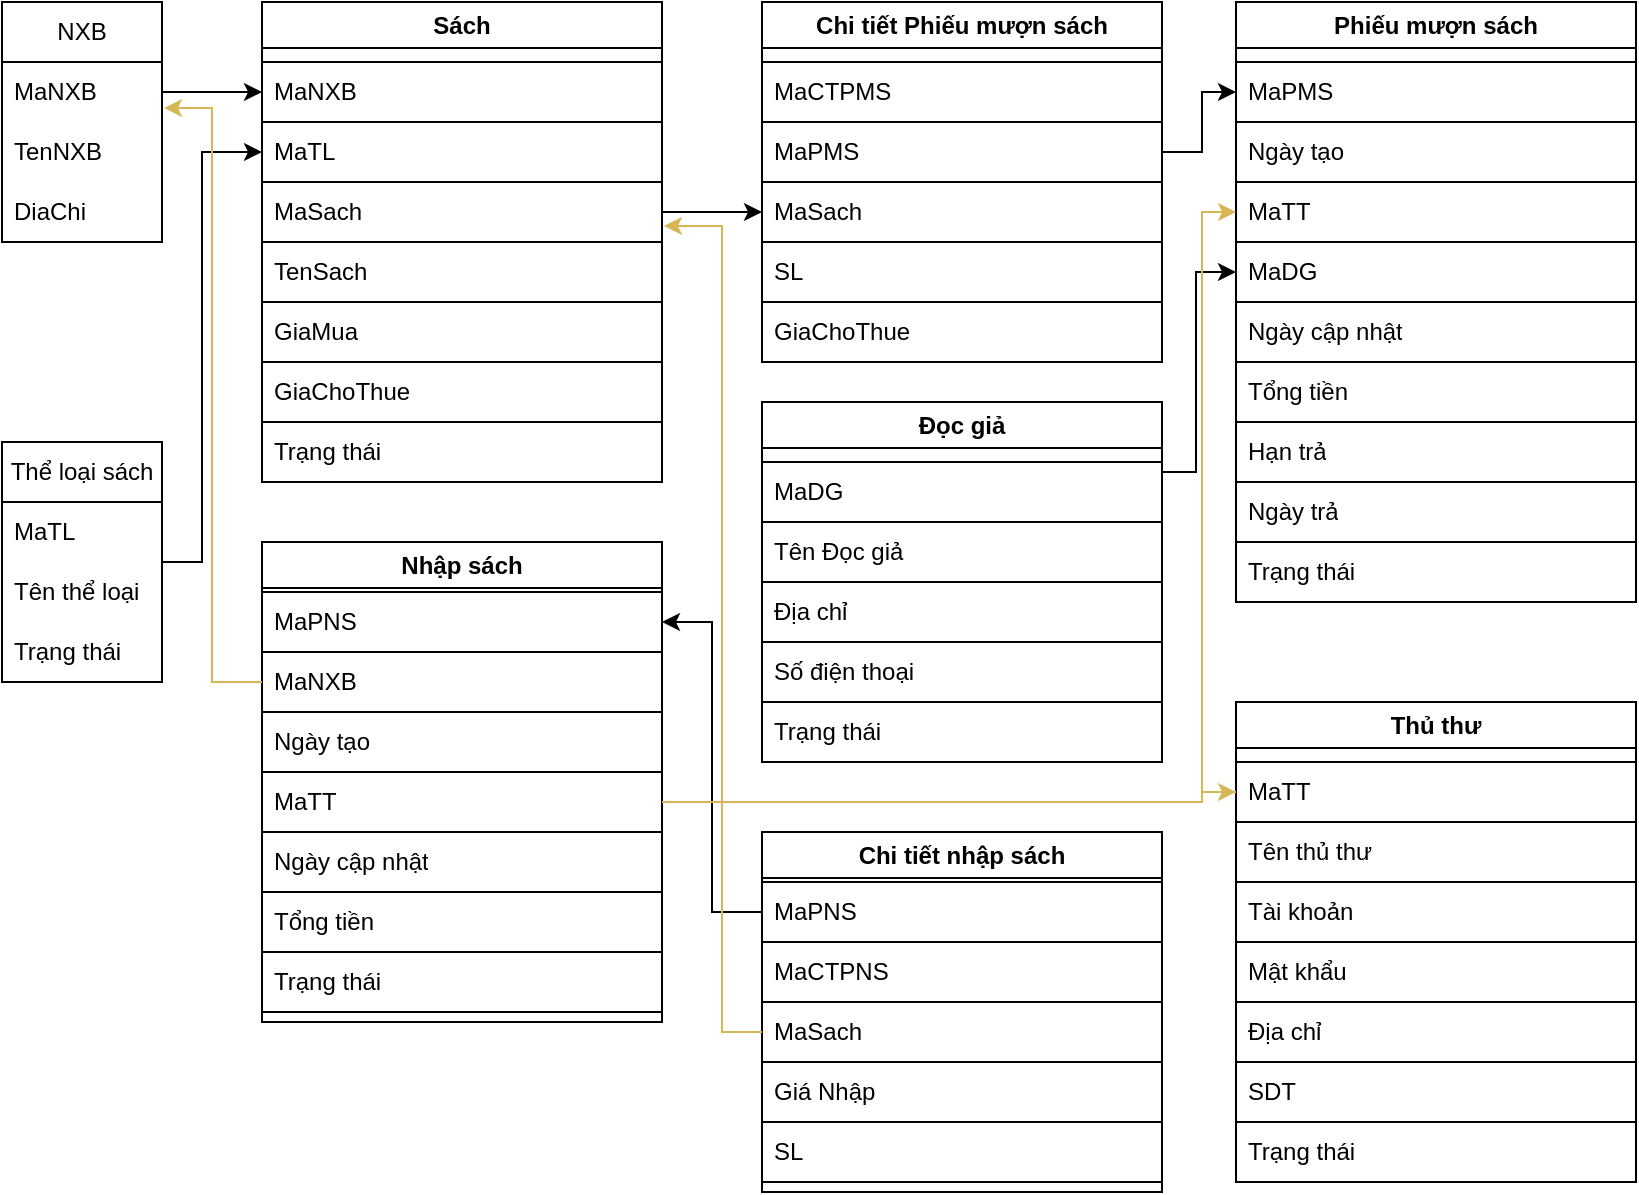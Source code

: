 <mxfile version="21.7.4" type="device" pages="6">
  <diagram id="zXfyiaIa_unexGA8gIDo" name="ERD">
    <mxGraphModel dx="880" dy="456" grid="1" gridSize="10" guides="1" tooltips="1" connect="1" arrows="1" fold="1" page="1" pageScale="1" pageWidth="827" pageHeight="1169" math="0" shadow="0">
      <root>
        <mxCell id="0" />
        <mxCell id="1" parent="0" />
        <object label="NXB" SDT="" id="exwCTO93ZC1uszNlDB_4-1">
          <mxCell style="swimlane;fontStyle=0;childLayout=stackLayout;horizontal=1;startSize=30;horizontalStack=0;resizeParent=1;resizeParentMax=0;resizeLast=0;collapsible=1;marginBottom=0;whiteSpace=wrap;html=1;movable=1;resizable=1;rotatable=1;deletable=1;editable=1;locked=0;connectable=1;points=[[0,0,0,0,0],[0,0.25,0,0,0],[0,0.5,0,0,0],[0,0.75,0,0,0],[0,1,0,0,0],[0.25,0,0,0,0],[0.25,1,0,0,0],[0.5,0,0,0,0],[0.5,1,0,0,0],[0.75,0,0,0,0],[0.75,1,0,0,0],[1,0,0,0,0],[1,0.25,0,0,0],[1,0.5,0,0,0],[1,0.75,0,0,0],[1,1,0,0,0]];" vertex="1" parent="1">
            <mxGeometry x="10" y="80" width="80" height="120" as="geometry">
              <mxRectangle x="70" y="10" width="70" height="30" as="alternateBounds" />
            </mxGeometry>
          </mxCell>
        </object>
        <mxCell id="exwCTO93ZC1uszNlDB_4-2" value="MaNXB" style="text;strokeColor=none;fillColor=none;align=left;verticalAlign=middle;spacingLeft=4;spacingRight=4;overflow=hidden;points=[[0,0.5],[1,0.5]];portConstraint=eastwest;rotatable=0;whiteSpace=wrap;html=1;" vertex="1" parent="exwCTO93ZC1uszNlDB_4-1">
          <mxGeometry y="30" width="80" height="30" as="geometry" />
        </mxCell>
        <mxCell id="exwCTO93ZC1uszNlDB_4-3" value="TenNXB" style="text;strokeColor=none;fillColor=none;align=left;verticalAlign=middle;spacingLeft=4;spacingRight=4;overflow=hidden;points=[[0,0.5],[1,0.5]];portConstraint=eastwest;rotatable=0;whiteSpace=wrap;html=1;" vertex="1" parent="exwCTO93ZC1uszNlDB_4-1">
          <mxGeometry y="60" width="80" height="30" as="geometry" />
        </mxCell>
        <mxCell id="exwCTO93ZC1uszNlDB_4-4" value="DiaChi" style="text;strokeColor=none;fillColor=none;align=left;verticalAlign=middle;spacingLeft=4;spacingRight=4;overflow=hidden;points=[[0,0.5],[1,0.5]];portConstraint=eastwest;rotatable=0;whiteSpace=wrap;html=1;" vertex="1" parent="exwCTO93ZC1uszNlDB_4-1">
          <mxGeometry y="90" width="80" height="30" as="geometry" />
        </mxCell>
        <mxCell id="exwCTO93ZC1uszNlDB_4-14" value="Sách" style="swimlane;whiteSpace=wrap;html=1;" vertex="1" parent="1">
          <mxGeometry x="140" y="80" width="200" height="240" as="geometry" />
        </mxCell>
        <mxCell id="exwCTO93ZC1uszNlDB_4-19" value="MaNXB" style="text;strokeColor=default;fillColor=none;align=left;verticalAlign=middle;spacingLeft=4;spacingRight=4;overflow=hidden;points=[[0,0.5],[1,0.5]];portConstraint=eastwest;rotatable=0;whiteSpace=wrap;html=1;" vertex="1" parent="exwCTO93ZC1uszNlDB_4-14">
          <mxGeometry y="30" width="200" height="30" as="geometry" />
        </mxCell>
        <mxCell id="exwCTO93ZC1uszNlDB_4-20" value="MaTL" style="text;strokeColor=default;fillColor=none;align=left;verticalAlign=middle;spacingLeft=4;spacingRight=4;overflow=hidden;points=[[0,0.5],[1,0.5]];portConstraint=eastwest;rotatable=0;whiteSpace=wrap;html=1;" vertex="1" parent="exwCTO93ZC1uszNlDB_4-14">
          <mxGeometry y="60" width="200" height="30" as="geometry" />
        </mxCell>
        <mxCell id="exwCTO93ZC1uszNlDB_4-21" value="MaSach" style="text;strokeColor=default;fillColor=none;align=left;verticalAlign=middle;spacingLeft=4;spacingRight=4;overflow=hidden;points=[[0,0.5],[1,0.5]];portConstraint=eastwest;rotatable=0;whiteSpace=wrap;html=1;" vertex="1" parent="exwCTO93ZC1uszNlDB_4-14">
          <mxGeometry y="90" width="200" height="30" as="geometry" />
        </mxCell>
        <mxCell id="exwCTO93ZC1uszNlDB_4-22" value="TenSach" style="text;strokeColor=default;fillColor=none;align=left;verticalAlign=middle;spacingLeft=4;spacingRight=4;overflow=hidden;points=[[0,0.5],[1,0.5]];portConstraint=eastwest;rotatable=0;whiteSpace=wrap;html=1;" vertex="1" parent="exwCTO93ZC1uszNlDB_4-14">
          <mxGeometry y="120" width="200" height="30" as="geometry" />
        </mxCell>
        <mxCell id="exwCTO93ZC1uszNlDB_4-23" value="GiaMua" style="text;strokeColor=default;fillColor=none;align=left;verticalAlign=middle;spacingLeft=4;spacingRight=4;overflow=hidden;points=[[0,0.5],[1,0.5]];portConstraint=eastwest;rotatable=0;whiteSpace=wrap;html=1;" vertex="1" parent="exwCTO93ZC1uszNlDB_4-14">
          <mxGeometry y="150" width="200" height="30" as="geometry" />
        </mxCell>
        <mxCell id="exwCTO93ZC1uszNlDB_4-24" value="GiaChoThue" style="text;strokeColor=default;fillColor=none;align=left;verticalAlign=middle;spacingLeft=4;spacingRight=4;overflow=hidden;points=[[0,0.5],[1,0.5]];portConstraint=eastwest;rotatable=0;whiteSpace=wrap;html=1;" vertex="1" parent="exwCTO93ZC1uszNlDB_4-14">
          <mxGeometry y="180" width="200" height="30" as="geometry" />
        </mxCell>
        <mxCell id="exwCTO93ZC1uszNlDB_4-25" value="Trạng thái" style="text;strokeColor=default;fillColor=none;align=left;verticalAlign=middle;spacingLeft=4;spacingRight=4;overflow=hidden;points=[[0,0.5],[1,0.5]];portConstraint=eastwest;rotatable=0;whiteSpace=wrap;html=1;" vertex="1" parent="exwCTO93ZC1uszNlDB_4-14">
          <mxGeometry y="210" width="200" height="30" as="geometry" />
        </mxCell>
        <mxCell id="exwCTO93ZC1uszNlDB_4-26" style="edgeStyle=orthogonalEdgeStyle;rounded=0;orthogonalLoop=1;jettySize=auto;html=1;entryX=0;entryY=0.5;entryDx=0;entryDy=0;" edge="1" parent="1" source="exwCTO93ZC1uszNlDB_4-15" target="exwCTO93ZC1uszNlDB_4-20">
          <mxGeometry relative="1" as="geometry">
            <Array as="points">
              <mxPoint x="110" y="155" />
            </Array>
          </mxGeometry>
        </mxCell>
        <mxCell id="exwCTO93ZC1uszNlDB_4-15" value="Thể loại sách" style="swimlane;fontStyle=0;childLayout=stackLayout;horizontal=1;startSize=30;horizontalStack=0;resizeParent=1;resizeParentMax=0;resizeLast=0;collapsible=1;marginBottom=0;whiteSpace=wrap;html=1;" vertex="1" parent="1">
          <mxGeometry x="10" y="300" width="80" height="120" as="geometry" />
        </mxCell>
        <mxCell id="exwCTO93ZC1uszNlDB_4-16" value="MaTL" style="text;strokeColor=none;fillColor=none;align=left;verticalAlign=middle;spacingLeft=4;spacingRight=4;overflow=hidden;points=[[0,0.5],[1,0.5]];portConstraint=eastwest;rotatable=0;whiteSpace=wrap;html=1;" vertex="1" parent="exwCTO93ZC1uszNlDB_4-15">
          <mxGeometry y="30" width="80" height="30" as="geometry" />
        </mxCell>
        <mxCell id="exwCTO93ZC1uszNlDB_4-17" value="Tên thể loại" style="text;strokeColor=none;fillColor=none;align=left;verticalAlign=middle;spacingLeft=4;spacingRight=4;overflow=hidden;points=[[0,0.5],[1,0.5]];portConstraint=eastwest;rotatable=0;whiteSpace=wrap;html=1;" vertex="1" parent="exwCTO93ZC1uszNlDB_4-15">
          <mxGeometry y="60" width="80" height="30" as="geometry" />
        </mxCell>
        <mxCell id="exwCTO93ZC1uszNlDB_4-18" value="Trạng thái" style="text;strokeColor=none;fillColor=none;align=left;verticalAlign=middle;spacingLeft=4;spacingRight=4;overflow=hidden;points=[[0,0.5],[1,0.5]];portConstraint=eastwest;rotatable=0;whiteSpace=wrap;html=1;" vertex="1" parent="exwCTO93ZC1uszNlDB_4-15">
          <mxGeometry y="90" width="80" height="30" as="geometry" />
        </mxCell>
        <mxCell id="exwCTO93ZC1uszNlDB_4-27" style="edgeStyle=orthogonalEdgeStyle;rounded=0;orthogonalLoop=1;jettySize=auto;html=1;entryX=0;entryY=0.5;entryDx=0;entryDy=0;" edge="1" parent="1" source="exwCTO93ZC1uszNlDB_4-2" target="exwCTO93ZC1uszNlDB_4-19">
          <mxGeometry relative="1" as="geometry" />
        </mxCell>
        <mxCell id="exwCTO93ZC1uszNlDB_4-28" value="Đọc giả" style="swimlane;whiteSpace=wrap;html=1;" vertex="1" parent="1">
          <mxGeometry x="390" y="280" width="200" height="180" as="geometry">
            <mxRectangle x="390" y="270" width="80" height="30" as="alternateBounds" />
          </mxGeometry>
        </mxCell>
        <mxCell id="exwCTO93ZC1uszNlDB_4-29" value="MaDG" style="text;strokeColor=default;fillColor=none;align=left;verticalAlign=middle;spacingLeft=4;spacingRight=4;overflow=hidden;points=[[0,0.5],[1,0.5]];portConstraint=eastwest;rotatable=0;whiteSpace=wrap;html=1;" vertex="1" parent="exwCTO93ZC1uszNlDB_4-28">
          <mxGeometry y="30" width="200" height="30" as="geometry" />
        </mxCell>
        <mxCell id="exwCTO93ZC1uszNlDB_4-30" value="Tên Đọc giả" style="text;strokeColor=default;fillColor=none;align=left;verticalAlign=middle;spacingLeft=4;spacingRight=4;overflow=hidden;points=[[0,0.5],[1,0.5]];portConstraint=eastwest;rotatable=0;whiteSpace=wrap;html=1;" vertex="1" parent="exwCTO93ZC1uszNlDB_4-28">
          <mxGeometry y="60" width="200" height="30" as="geometry" />
        </mxCell>
        <mxCell id="exwCTO93ZC1uszNlDB_4-31" value="Địa chỉ" style="text;strokeColor=default;fillColor=none;align=left;verticalAlign=middle;spacingLeft=4;spacingRight=4;overflow=hidden;points=[[0,0.5],[1,0.5]];portConstraint=eastwest;rotatable=0;whiteSpace=wrap;html=1;" vertex="1" parent="exwCTO93ZC1uszNlDB_4-28">
          <mxGeometry y="90" width="200" height="30" as="geometry" />
        </mxCell>
        <mxCell id="exwCTO93ZC1uszNlDB_4-32" value="Số điện thoại" style="text;strokeColor=default;fillColor=none;align=left;verticalAlign=middle;spacingLeft=4;spacingRight=4;overflow=hidden;points=[[0,0.5],[1,0.5]];portConstraint=eastwest;rotatable=0;whiteSpace=wrap;html=1;" vertex="1" parent="exwCTO93ZC1uszNlDB_4-28">
          <mxGeometry y="120" width="200" height="30" as="geometry" />
        </mxCell>
        <mxCell id="exwCTO93ZC1uszNlDB_4-33" value="Trạng thái" style="text;strokeColor=default;fillColor=none;align=left;verticalAlign=middle;spacingLeft=4;spacingRight=4;overflow=hidden;points=[[0,0.5],[1,0.5]];portConstraint=eastwest;rotatable=0;whiteSpace=wrap;html=1;" vertex="1" parent="exwCTO93ZC1uszNlDB_4-28">
          <mxGeometry y="150" width="200" height="30" as="geometry" />
        </mxCell>
        <mxCell id="exwCTO93ZC1uszNlDB_4-36" value="Phiếu mượn sách" style="swimlane;whiteSpace=wrap;html=1;" vertex="1" parent="1">
          <mxGeometry x="627" y="80" width="200" height="300" as="geometry" />
        </mxCell>
        <mxCell id="exwCTO93ZC1uszNlDB_4-37" value="MaPMS" style="text;strokeColor=default;fillColor=none;align=left;verticalAlign=middle;spacingLeft=4;spacingRight=4;overflow=hidden;points=[[0,0.5],[1,0.5]];portConstraint=eastwest;rotatable=0;whiteSpace=wrap;html=1;" vertex="1" parent="exwCTO93ZC1uszNlDB_4-36">
          <mxGeometry y="30" width="200" height="30" as="geometry" />
        </mxCell>
        <mxCell id="exwCTO93ZC1uszNlDB_4-38" value="Ngày tạo" style="text;strokeColor=default;fillColor=none;align=left;verticalAlign=middle;spacingLeft=4;spacingRight=4;overflow=hidden;points=[[0,0.5],[1,0.5]];portConstraint=eastwest;rotatable=0;whiteSpace=wrap;html=1;" vertex="1" parent="exwCTO93ZC1uszNlDB_4-36">
          <mxGeometry y="60" width="200" height="30" as="geometry" />
        </mxCell>
        <mxCell id="exwCTO93ZC1uszNlDB_4-39" value="MaTT" style="text;strokeColor=default;fillColor=none;align=left;verticalAlign=middle;spacingLeft=4;spacingRight=4;overflow=hidden;points=[[0,0.5],[1,0.5]];portConstraint=eastwest;rotatable=0;whiteSpace=wrap;html=1;" vertex="1" parent="exwCTO93ZC1uszNlDB_4-36">
          <mxGeometry y="90" width="200" height="30" as="geometry" />
        </mxCell>
        <mxCell id="exwCTO93ZC1uszNlDB_4-40" value="MaDG" style="text;strokeColor=default;fillColor=none;align=left;verticalAlign=middle;spacingLeft=4;spacingRight=4;overflow=hidden;points=[[0,0.5],[1,0.5]];portConstraint=eastwest;rotatable=0;whiteSpace=wrap;html=1;" vertex="1" parent="exwCTO93ZC1uszNlDB_4-36">
          <mxGeometry y="120" width="200" height="30" as="geometry" />
        </mxCell>
        <mxCell id="exwCTO93ZC1uszNlDB_4-41" value="Ngày cập nhật" style="text;strokeColor=default;fillColor=none;align=left;verticalAlign=middle;spacingLeft=4;spacingRight=4;overflow=hidden;points=[[0,0.5],[1,0.5]];portConstraint=eastwest;rotatable=0;whiteSpace=wrap;html=1;" vertex="1" parent="exwCTO93ZC1uszNlDB_4-36">
          <mxGeometry y="150" width="200" height="30" as="geometry" />
        </mxCell>
        <mxCell id="exwCTO93ZC1uszNlDB_4-42" value="Tổng tiền" style="text;strokeColor=default;fillColor=none;align=left;verticalAlign=middle;spacingLeft=4;spacingRight=4;overflow=hidden;points=[[0,0.5],[1,0.5]];portConstraint=eastwest;rotatable=0;whiteSpace=wrap;html=1;" vertex="1" parent="exwCTO93ZC1uszNlDB_4-36">
          <mxGeometry y="180" width="200" height="30" as="geometry" />
        </mxCell>
        <mxCell id="exwCTO93ZC1uszNlDB_4-43" value="Trạng thái" style="text;strokeColor=default;fillColor=none;align=left;verticalAlign=middle;spacingLeft=4;spacingRight=4;overflow=hidden;points=[[0,0.5],[1,0.5]];portConstraint=eastwest;rotatable=0;whiteSpace=wrap;html=1;" vertex="1" parent="exwCTO93ZC1uszNlDB_4-36">
          <mxGeometry y="270" width="200" height="30" as="geometry" />
        </mxCell>
        <mxCell id="exwCTO93ZC1uszNlDB_4-86" value="Hạn trả" style="text;strokeColor=default;fillColor=none;align=left;verticalAlign=middle;spacingLeft=4;spacingRight=4;overflow=hidden;points=[[0,0.5],[1,0.5]];portConstraint=eastwest;rotatable=0;whiteSpace=wrap;html=1;" vertex="1" parent="exwCTO93ZC1uszNlDB_4-36">
          <mxGeometry y="210" width="200" height="30" as="geometry" />
        </mxCell>
        <mxCell id="exwCTO93ZC1uszNlDB_4-87" value="Ngày trả" style="text;strokeColor=default;fillColor=none;align=left;verticalAlign=middle;spacingLeft=4;spacingRight=4;overflow=hidden;points=[[0,0.5],[1,0.5]];portConstraint=eastwest;rotatable=0;whiteSpace=wrap;html=1;" vertex="1" parent="exwCTO93ZC1uszNlDB_4-36">
          <mxGeometry y="240" width="200" height="30" as="geometry" />
        </mxCell>
        <mxCell id="exwCTO93ZC1uszNlDB_4-44" value="Chi tiết Phiếu mượn sách" style="swimlane;whiteSpace=wrap;html=1;" vertex="1" parent="1">
          <mxGeometry x="390" y="80" width="200" height="180" as="geometry" />
        </mxCell>
        <mxCell id="exwCTO93ZC1uszNlDB_4-45" value="MaCTPMS" style="text;strokeColor=default;fillColor=none;align=left;verticalAlign=middle;spacingLeft=4;spacingRight=4;overflow=hidden;points=[[0,0.5],[1,0.5]];portConstraint=eastwest;rotatable=0;whiteSpace=wrap;html=1;" vertex="1" parent="exwCTO93ZC1uszNlDB_4-44">
          <mxGeometry y="30" width="200" height="30" as="geometry" />
        </mxCell>
        <mxCell id="exwCTO93ZC1uszNlDB_4-46" value="MaPMS" style="text;strokeColor=default;fillColor=none;align=left;verticalAlign=middle;spacingLeft=4;spacingRight=4;overflow=hidden;points=[[0,0.5],[1,0.5]];portConstraint=eastwest;rotatable=0;whiteSpace=wrap;html=1;" vertex="1" parent="exwCTO93ZC1uszNlDB_4-44">
          <mxGeometry y="60" width="200" height="30" as="geometry" />
        </mxCell>
        <mxCell id="exwCTO93ZC1uszNlDB_4-47" value="MaSach" style="text;strokeColor=default;fillColor=none;align=left;verticalAlign=middle;spacingLeft=4;spacingRight=4;overflow=hidden;points=[[0,0.5],[1,0.5]];portConstraint=eastwest;rotatable=0;whiteSpace=wrap;html=1;" vertex="1" parent="exwCTO93ZC1uszNlDB_4-44">
          <mxGeometry y="90" width="200" height="30" as="geometry" />
        </mxCell>
        <mxCell id="exwCTO93ZC1uszNlDB_4-49" value="SL" style="text;strokeColor=default;fillColor=none;align=left;verticalAlign=middle;spacingLeft=4;spacingRight=4;overflow=hidden;points=[[0,0.5],[1,0.5]];portConstraint=eastwest;rotatable=0;whiteSpace=wrap;html=1;" vertex="1" parent="exwCTO93ZC1uszNlDB_4-44">
          <mxGeometry y="120" width="200" height="30" as="geometry" />
        </mxCell>
        <mxCell id="exwCTO93ZC1uszNlDB_4-50" value="GiaChoThue" style="text;strokeColor=default;fillColor=none;align=left;verticalAlign=middle;spacingLeft=4;spacingRight=4;overflow=hidden;points=[[0,0.5],[1,0.5]];portConstraint=eastwest;rotatable=0;whiteSpace=wrap;html=1;" vertex="1" parent="exwCTO93ZC1uszNlDB_4-44">
          <mxGeometry y="150" width="200" height="30" as="geometry" />
        </mxCell>
        <mxCell id="exwCTO93ZC1uszNlDB_4-52" style="edgeStyle=orthogonalEdgeStyle;rounded=0;orthogonalLoop=1;jettySize=auto;html=1;entryX=0;entryY=0.5;entryDx=0;entryDy=0;" edge="1" parent="1" source="exwCTO93ZC1uszNlDB_4-21" target="exwCTO93ZC1uszNlDB_4-47">
          <mxGeometry relative="1" as="geometry" />
        </mxCell>
        <mxCell id="exwCTO93ZC1uszNlDB_4-54" style="edgeStyle=orthogonalEdgeStyle;rounded=0;orthogonalLoop=1;jettySize=auto;html=1;entryX=0;entryY=0.5;entryDx=0;entryDy=0;" edge="1" parent="1" source="exwCTO93ZC1uszNlDB_4-46" target="exwCTO93ZC1uszNlDB_4-37">
          <mxGeometry relative="1" as="geometry" />
        </mxCell>
        <mxCell id="exwCTO93ZC1uszNlDB_4-56" style="edgeStyle=orthogonalEdgeStyle;rounded=0;orthogonalLoop=1;jettySize=auto;html=1;entryX=0;entryY=0.5;entryDx=0;entryDy=0;" edge="1" parent="1" source="exwCTO93ZC1uszNlDB_4-29" target="exwCTO93ZC1uszNlDB_4-40">
          <mxGeometry relative="1" as="geometry">
            <Array as="points">
              <mxPoint x="607" y="315" />
              <mxPoint x="607" y="215" />
            </Array>
          </mxGeometry>
        </mxCell>
        <mxCell id="exwCTO93ZC1uszNlDB_4-57" value="Thủ thư" style="swimlane;whiteSpace=wrap;html=1;" vertex="1" parent="1">
          <mxGeometry x="627" y="430" width="200" height="240" as="geometry" />
        </mxCell>
        <mxCell id="exwCTO93ZC1uszNlDB_4-58" value="MaTT" style="text;strokeColor=default;fillColor=none;align=left;verticalAlign=middle;spacingLeft=4;spacingRight=4;overflow=hidden;points=[[0,0.5],[1,0.5]];portConstraint=eastwest;rotatable=0;whiteSpace=wrap;html=1;" vertex="1" parent="exwCTO93ZC1uszNlDB_4-57">
          <mxGeometry y="30" width="200" height="30" as="geometry" />
        </mxCell>
        <mxCell id="exwCTO93ZC1uszNlDB_4-59" value="Tên thủ thư" style="text;strokeColor=default;fillColor=none;align=left;verticalAlign=middle;spacingLeft=4;spacingRight=4;overflow=hidden;points=[[0,0.5],[1,0.5]];portConstraint=eastwest;rotatable=0;whiteSpace=wrap;html=1;" vertex="1" parent="exwCTO93ZC1uszNlDB_4-57">
          <mxGeometry y="60" width="200" height="30" as="geometry" />
        </mxCell>
        <mxCell id="exwCTO93ZC1uszNlDB_4-60" value="Tài khoản" style="text;strokeColor=default;fillColor=none;align=left;verticalAlign=middle;spacingLeft=4;spacingRight=4;overflow=hidden;points=[[0,0.5],[1,0.5]];portConstraint=eastwest;rotatable=0;whiteSpace=wrap;html=1;" vertex="1" parent="exwCTO93ZC1uszNlDB_4-57">
          <mxGeometry y="90" width="200" height="30" as="geometry" />
        </mxCell>
        <mxCell id="exwCTO93ZC1uszNlDB_4-61" value="Mật khẩu" style="text;strokeColor=default;fillColor=none;align=left;verticalAlign=middle;spacingLeft=4;spacingRight=4;overflow=hidden;points=[[0,0.5],[1,0.5]];portConstraint=eastwest;rotatable=0;whiteSpace=wrap;html=1;" vertex="1" parent="exwCTO93ZC1uszNlDB_4-57">
          <mxGeometry y="120" width="200" height="30" as="geometry" />
        </mxCell>
        <mxCell id="exwCTO93ZC1uszNlDB_4-62" value="Địa chỉ" style="text;strokeColor=default;fillColor=none;align=left;verticalAlign=middle;spacingLeft=4;spacingRight=4;overflow=hidden;points=[[0,0.5],[1,0.5]];portConstraint=eastwest;rotatable=0;whiteSpace=wrap;html=1;" vertex="1" parent="exwCTO93ZC1uszNlDB_4-57">
          <mxGeometry y="150" width="200" height="30" as="geometry" />
        </mxCell>
        <mxCell id="exwCTO93ZC1uszNlDB_4-63" value="SDT" style="text;strokeColor=default;fillColor=none;align=left;verticalAlign=middle;spacingLeft=4;spacingRight=4;overflow=hidden;points=[[0,0.5],[1,0.5]];portConstraint=eastwest;rotatable=0;whiteSpace=wrap;html=1;" vertex="1" parent="exwCTO93ZC1uszNlDB_4-57">
          <mxGeometry y="180" width="200" height="30" as="geometry" />
        </mxCell>
        <mxCell id="exwCTO93ZC1uszNlDB_4-64" value="Trạng thái" style="text;strokeColor=default;fillColor=none;align=left;verticalAlign=middle;spacingLeft=4;spacingRight=4;overflow=hidden;points=[[0,0.5],[1,0.5]];portConstraint=eastwest;rotatable=0;whiteSpace=wrap;html=1;" vertex="1" parent="exwCTO93ZC1uszNlDB_4-57">
          <mxGeometry y="210" width="200" height="30" as="geometry" />
        </mxCell>
        <mxCell id="exwCTO93ZC1uszNlDB_4-65" style="edgeStyle=orthogonalEdgeStyle;rounded=0;orthogonalLoop=1;jettySize=auto;html=1;entryX=0;entryY=0.5;entryDx=0;entryDy=0;fillColor=#fff2cc;strokeColor=#d6b656;" edge="1" parent="1" source="exwCTO93ZC1uszNlDB_4-58" target="exwCTO93ZC1uszNlDB_4-39">
          <mxGeometry relative="1" as="geometry">
            <Array as="points">
              <mxPoint x="610" y="475" />
              <mxPoint x="610" y="185" />
            </Array>
          </mxGeometry>
        </mxCell>
        <mxCell id="exwCTO93ZC1uszNlDB_4-66" value="Nhập sách" style="swimlane;whiteSpace=wrap;html=1;" vertex="1" parent="1">
          <mxGeometry x="140" y="350" width="200" height="240" as="geometry" />
        </mxCell>
        <mxCell id="exwCTO93ZC1uszNlDB_4-67" value="MaPNS" style="text;strokeColor=default;fillColor=none;align=left;verticalAlign=middle;spacingLeft=4;spacingRight=4;overflow=hidden;points=[[0,0.5],[1,0.5]];portConstraint=eastwest;rotatable=0;whiteSpace=wrap;html=1;" vertex="1" parent="exwCTO93ZC1uszNlDB_4-66">
          <mxGeometry y="25" width="200" height="30" as="geometry" />
        </mxCell>
        <mxCell id="exwCTO93ZC1uszNlDB_4-68" value="MaNXB" style="text;strokeColor=default;fillColor=none;align=left;verticalAlign=middle;spacingLeft=4;spacingRight=4;overflow=hidden;points=[[0,0.5],[1,0.5]];portConstraint=eastwest;rotatable=0;whiteSpace=wrap;html=1;" vertex="1" parent="exwCTO93ZC1uszNlDB_4-66">
          <mxGeometry y="55" width="200" height="30" as="geometry" />
        </mxCell>
        <mxCell id="exwCTO93ZC1uszNlDB_4-69" value="Ngày tạo" style="text;strokeColor=default;fillColor=none;align=left;verticalAlign=middle;spacingLeft=4;spacingRight=4;overflow=hidden;points=[[0,0.5],[1,0.5]];portConstraint=eastwest;rotatable=0;whiteSpace=wrap;html=1;" vertex="1" parent="exwCTO93ZC1uszNlDB_4-66">
          <mxGeometry y="85" width="200" height="30" as="geometry" />
        </mxCell>
        <mxCell id="exwCTO93ZC1uszNlDB_4-70" value="MaTT" style="text;strokeColor=default;fillColor=none;align=left;verticalAlign=middle;spacingLeft=4;spacingRight=4;overflow=hidden;points=[[0,0.5],[1,0.5]];portConstraint=eastwest;rotatable=0;whiteSpace=wrap;html=1;" vertex="1" parent="exwCTO93ZC1uszNlDB_4-66">
          <mxGeometry y="115" width="200" height="30" as="geometry" />
        </mxCell>
        <mxCell id="exwCTO93ZC1uszNlDB_4-71" value="Ngày cập nhật" style="text;strokeColor=default;fillColor=none;align=left;verticalAlign=middle;spacingLeft=4;spacingRight=4;overflow=hidden;points=[[0,0.5],[1,0.5]];portConstraint=eastwest;rotatable=0;whiteSpace=wrap;html=1;" vertex="1" parent="exwCTO93ZC1uszNlDB_4-66">
          <mxGeometry y="145" width="200" height="30" as="geometry" />
        </mxCell>
        <mxCell id="exwCTO93ZC1uszNlDB_4-72" value="Tổng tiền" style="text;strokeColor=default;fillColor=none;align=left;verticalAlign=middle;spacingLeft=4;spacingRight=4;overflow=hidden;points=[[0,0.5],[1,0.5]];portConstraint=eastwest;rotatable=0;whiteSpace=wrap;html=1;" vertex="1" parent="exwCTO93ZC1uszNlDB_4-66">
          <mxGeometry y="175" width="200" height="30" as="geometry" />
        </mxCell>
        <mxCell id="exwCTO93ZC1uszNlDB_4-73" value="Trạng thái" style="text;strokeColor=default;fillColor=none;align=left;verticalAlign=middle;spacingLeft=4;spacingRight=4;overflow=hidden;points=[[0,0.5],[1,0.5]];portConstraint=eastwest;rotatable=0;whiteSpace=wrap;html=1;" vertex="1" parent="exwCTO93ZC1uszNlDB_4-66">
          <mxGeometry y="205" width="200" height="30" as="geometry" />
        </mxCell>
        <mxCell id="exwCTO93ZC1uszNlDB_4-74" value="Chi tiết nhập sách" style="swimlane;whiteSpace=wrap;html=1;" vertex="1" parent="1">
          <mxGeometry x="390" y="495" width="200" height="180" as="geometry" />
        </mxCell>
        <mxCell id="exwCTO93ZC1uszNlDB_4-75" value="MaPNS" style="text;strokeColor=default;fillColor=none;align=left;verticalAlign=middle;spacingLeft=4;spacingRight=4;overflow=hidden;points=[[0,0.5],[1,0.5]];portConstraint=eastwest;rotatable=0;whiteSpace=wrap;html=1;" vertex="1" parent="exwCTO93ZC1uszNlDB_4-74">
          <mxGeometry y="25" width="200" height="30" as="geometry" />
        </mxCell>
        <mxCell id="exwCTO93ZC1uszNlDB_4-76" value="MaCTPNS" style="text;strokeColor=default;fillColor=none;align=left;verticalAlign=middle;spacingLeft=4;spacingRight=4;overflow=hidden;points=[[0,0.5],[1,0.5]];portConstraint=eastwest;rotatable=0;whiteSpace=wrap;html=1;" vertex="1" parent="exwCTO93ZC1uszNlDB_4-74">
          <mxGeometry y="55" width="200" height="30" as="geometry" />
        </mxCell>
        <mxCell id="exwCTO93ZC1uszNlDB_4-77" value="MaSach" style="text;strokeColor=default;fillColor=none;align=left;verticalAlign=middle;spacingLeft=4;spacingRight=4;overflow=hidden;points=[[0,0.5],[1,0.5]];portConstraint=eastwest;rotatable=0;whiteSpace=wrap;html=1;" vertex="1" parent="exwCTO93ZC1uszNlDB_4-74">
          <mxGeometry y="85" width="200" height="30" as="geometry" />
        </mxCell>
        <mxCell id="exwCTO93ZC1uszNlDB_4-78" value="Giá Nhập" style="text;strokeColor=default;fillColor=none;align=left;verticalAlign=middle;spacingLeft=4;spacingRight=4;overflow=hidden;points=[[0,0.5],[1,0.5]];portConstraint=eastwest;rotatable=0;whiteSpace=wrap;html=1;" vertex="1" parent="exwCTO93ZC1uszNlDB_4-74">
          <mxGeometry y="115" width="200" height="30" as="geometry" />
        </mxCell>
        <mxCell id="exwCTO93ZC1uszNlDB_4-79" value="SL" style="text;strokeColor=default;fillColor=none;align=left;verticalAlign=middle;spacingLeft=4;spacingRight=4;overflow=hidden;points=[[0,0.5],[1,0.5]];portConstraint=eastwest;rotatable=0;whiteSpace=wrap;html=1;" vertex="1" parent="exwCTO93ZC1uszNlDB_4-74">
          <mxGeometry y="145" width="200" height="30" as="geometry" />
        </mxCell>
        <mxCell id="exwCTO93ZC1uszNlDB_4-82" style="edgeStyle=orthogonalEdgeStyle;rounded=0;orthogonalLoop=1;jettySize=auto;html=1;entryX=1;entryY=0.5;entryDx=0;entryDy=0;" edge="1" parent="1" source="exwCTO93ZC1uszNlDB_4-75" target="exwCTO93ZC1uszNlDB_4-67">
          <mxGeometry relative="1" as="geometry" />
        </mxCell>
        <mxCell id="exwCTO93ZC1uszNlDB_4-83" style="edgeStyle=orthogonalEdgeStyle;rounded=0;orthogonalLoop=1;jettySize=auto;html=1;entryX=1.005;entryY=0.733;entryDx=0;entryDy=0;entryPerimeter=0;fillColor=#fff2cc;strokeColor=#d6b656;" edge="1" parent="1" source="exwCTO93ZC1uszNlDB_4-77" target="exwCTO93ZC1uszNlDB_4-21">
          <mxGeometry relative="1" as="geometry">
            <Array as="points">
              <mxPoint x="370" y="595" />
              <mxPoint x="370" y="192" />
            </Array>
          </mxGeometry>
        </mxCell>
        <mxCell id="exwCTO93ZC1uszNlDB_4-84" style="edgeStyle=orthogonalEdgeStyle;rounded=0;orthogonalLoop=1;jettySize=auto;html=1;fillColor=#fff2cc;strokeColor=#d6b656;" edge="1" parent="1" source="exwCTO93ZC1uszNlDB_4-70" target="exwCTO93ZC1uszNlDB_4-58">
          <mxGeometry relative="1" as="geometry">
            <Array as="points">
              <mxPoint x="610" y="480" />
              <mxPoint x="610" y="475" />
            </Array>
          </mxGeometry>
        </mxCell>
        <mxCell id="exwCTO93ZC1uszNlDB_4-85" style="edgeStyle=orthogonalEdgeStyle;rounded=0;orthogonalLoop=1;jettySize=auto;html=1;entryX=1.013;entryY=0.767;entryDx=0;entryDy=0;entryPerimeter=0;fillColor=#fff2cc;strokeColor=#d6b656;" edge="1" parent="1" source="exwCTO93ZC1uszNlDB_4-68" target="exwCTO93ZC1uszNlDB_4-2">
          <mxGeometry relative="1" as="geometry" />
        </mxCell>
      </root>
    </mxGraphModel>
  </diagram>
  <diagram id="Rgz0bCctBB6YcbB--VYV" name="TongQuat">
    <mxGraphModel dx="880" dy="456" grid="1" gridSize="10" guides="1" tooltips="1" connect="1" arrows="1" fold="1" page="1" pageScale="1" pageWidth="827" pageHeight="1169" math="0" shadow="0">
      <root>
        <mxCell id="0" />
        <mxCell id="1" parent="0" />
        <mxCell id="_eQ0C6OCKZkKKhOsy4AK-8" style="rounded=0;orthogonalLoop=1;jettySize=auto;html=1;entryX=0;entryY=0.5;entryDx=0;entryDy=0;" parent="1" source="_eQ0C6OCKZkKKhOsy4AK-1" target="_eQ0C6OCKZkKKhOsy4AK-2" edge="1">
          <mxGeometry relative="1" as="geometry" />
        </mxCell>
        <mxCell id="_eQ0C6OCKZkKKhOsy4AK-9" style="edgeStyle=none;rounded=0;orthogonalLoop=1;jettySize=auto;html=1;entryX=0;entryY=0.5;entryDx=0;entryDy=0;" parent="1" source="_eQ0C6OCKZkKKhOsy4AK-1" target="_eQ0C6OCKZkKKhOsy4AK-3" edge="1">
          <mxGeometry relative="1" as="geometry" />
        </mxCell>
        <mxCell id="_eQ0C6OCKZkKKhOsy4AK-10" style="edgeStyle=none;rounded=0;orthogonalLoop=1;jettySize=auto;html=1;entryX=0;entryY=0.5;entryDx=0;entryDy=0;" parent="1" source="_eQ0C6OCKZkKKhOsy4AK-1" target="_eQ0C6OCKZkKKhOsy4AK-4" edge="1">
          <mxGeometry relative="1" as="geometry" />
        </mxCell>
        <mxCell id="_eQ0C6OCKZkKKhOsy4AK-11" style="edgeStyle=none;rounded=0;orthogonalLoop=1;jettySize=auto;html=1;entryX=0;entryY=0.5;entryDx=0;entryDy=0;" parent="1" source="_eQ0C6OCKZkKKhOsy4AK-1" target="_eQ0C6OCKZkKKhOsy4AK-5" edge="1">
          <mxGeometry relative="1" as="geometry" />
        </mxCell>
        <mxCell id="_eQ0C6OCKZkKKhOsy4AK-12" style="edgeStyle=none;rounded=0;orthogonalLoop=1;jettySize=auto;html=1;entryX=0;entryY=0.5;entryDx=0;entryDy=0;" parent="1" source="_eQ0C6OCKZkKKhOsy4AK-1" target="_eQ0C6OCKZkKKhOsy4AK-6" edge="1">
          <mxGeometry relative="1" as="geometry" />
        </mxCell>
        <mxCell id="_eQ0C6OCKZkKKhOsy4AK-13" style="edgeStyle=none;rounded=0;orthogonalLoop=1;jettySize=auto;html=1;entryX=0;entryY=0.5;entryDx=0;entryDy=0;" parent="1" source="_eQ0C6OCKZkKKhOsy4AK-1" target="_eQ0C6OCKZkKKhOsy4AK-7" edge="1">
          <mxGeometry relative="1" as="geometry" />
        </mxCell>
        <mxCell id="_eQ0C6OCKZkKKhOsy4AK-1" value="Admin" style="shape=umlActor;verticalLabelPosition=bottom;verticalAlign=top;html=1;outlineConnect=0;" parent="1" vertex="1">
          <mxGeometry x="30" y="230" width="30" height="60" as="geometry" />
        </mxCell>
        <mxCell id="_eQ0C6OCKZkKKhOsy4AK-2" value="Quản trị hệ thống" style="ellipse;whiteSpace=wrap;html=1;" parent="1" vertex="1">
          <mxGeometry x="280" y="40" width="120" height="40" as="geometry" />
        </mxCell>
        <mxCell id="_eQ0C6OCKZkKKhOsy4AK-3" value="Quản lý sách" style="ellipse;whiteSpace=wrap;html=1;" parent="1" vertex="1">
          <mxGeometry x="280" y="110" width="120" height="40" as="geometry" />
        </mxCell>
        <mxCell id="_eQ0C6OCKZkKKhOsy4AK-4" value="Quản lý độc giả" style="ellipse;whiteSpace=wrap;html=1;" parent="1" vertex="1">
          <mxGeometry x="280" y="180" width="120" height="40" as="geometry" />
        </mxCell>
        <mxCell id="_eQ0C6OCKZkKKhOsy4AK-5" value="Quản lý Phiếu Mượn" style="ellipse;whiteSpace=wrap;html=1;" parent="1" vertex="1">
          <mxGeometry x="280" y="250" width="120" height="50" as="geometry" />
        </mxCell>
        <mxCell id="_eQ0C6OCKZkKKhOsy4AK-6" value="Tìm kiếm thông tin" style="ellipse;whiteSpace=wrap;html=1;" parent="1" vertex="1">
          <mxGeometry x="280" y="320" width="120" height="50" as="geometry" />
        </mxCell>
        <mxCell id="_eQ0C6OCKZkKKhOsy4AK-7" value="Thống kê" style="ellipse;whiteSpace=wrap;html=1;" parent="1" vertex="1">
          <mxGeometry x="280" y="390" width="120" height="50" as="geometry" />
        </mxCell>
        <mxCell id="_eQ0C6OCKZkKKhOsy4AK-15" style="edgeStyle=none;rounded=0;orthogonalLoop=1;jettySize=auto;html=1;entryX=1;entryY=0.5;entryDx=0;entryDy=0;" parent="1" source="_eQ0C6OCKZkKKhOsy4AK-14" target="_eQ0C6OCKZkKKhOsy4AK-6" edge="1">
          <mxGeometry relative="1" as="geometry" />
        </mxCell>
        <mxCell id="_eQ0C6OCKZkKKhOsy4AK-14" value="Khách hàng" style="shape=umlActor;verticalLabelPosition=bottom;verticalAlign=top;html=1;outlineConnect=0;" parent="1" vertex="1">
          <mxGeometry x="550" y="230" width="30" height="60" as="geometry" />
        </mxCell>
      </root>
    </mxGraphModel>
  </diagram>
  <diagram id="uJN8gJ-Rgz1Efm-NOfjW" name="Quản Trị hệ Thống">
    <mxGraphModel dx="880" dy="456" grid="1" gridSize="10" guides="1" tooltips="1" connect="1" arrows="1" fold="1" page="1" pageScale="1" pageWidth="827" pageHeight="1169" math="0" shadow="0">
      <root>
        <mxCell id="0" />
        <mxCell id="1" parent="0" />
        <mxCell id="xdcD2tTo4ALXSSYek4HZ-8" style="edgeStyle=none;rounded=0;orthogonalLoop=1;jettySize=auto;html=1;entryX=0;entryY=0.5;entryDx=0;entryDy=0;" parent="1" source="xdcD2tTo4ALXSSYek4HZ-1" target="xdcD2tTo4ALXSSYek4HZ-7" edge="1">
          <mxGeometry relative="1" as="geometry" />
        </mxCell>
        <mxCell id="xdcD2tTo4ALXSSYek4HZ-9" style="edgeStyle=none;rounded=0;orthogonalLoop=1;jettySize=auto;html=1;entryX=0;entryY=0.5;entryDx=0;entryDy=0;" parent="1" source="xdcD2tTo4ALXSSYek4HZ-1" target="xdcD2tTo4ALXSSYek4HZ-6" edge="1">
          <mxGeometry relative="1" as="geometry" />
        </mxCell>
        <mxCell id="xdcD2tTo4ALXSSYek4HZ-1" value="Admin" style="shape=umlActor;verticalLabelPosition=bottom;verticalAlign=top;html=1;outlineConnect=0;" parent="1" vertex="1">
          <mxGeometry x="10" y="160" width="30" height="60" as="geometry" />
        </mxCell>
        <mxCell id="xdcD2tTo4ALXSSYek4HZ-14" style="edgeStyle=none;rounded=0;orthogonalLoop=1;jettySize=auto;html=1;entryX=0.5;entryY=0;entryDx=0;entryDy=0;dashed=1;" parent="1" source="xdcD2tTo4ALXSSYek4HZ-2" target="xdcD2tTo4ALXSSYek4HZ-6" edge="1">
          <mxGeometry relative="1" as="geometry" />
        </mxCell>
        <mxCell id="xdcD2tTo4ALXSSYek4HZ-2" value="Quản lý người dùng" style="ellipse;whiteSpace=wrap;html=1;" parent="1" vertex="1">
          <mxGeometry x="380" y="150" width="120" height="80" as="geometry" />
        </mxCell>
        <mxCell id="xdcD2tTo4ALXSSYek4HZ-13" style="edgeStyle=none;rounded=0;orthogonalLoop=1;jettySize=auto;html=1;entryX=0;entryY=0;entryDx=0;entryDy=0;dashed=1;startArrow=none;" parent="1" source="xdcD2tTo4ALXSSYek4HZ-16" target="xdcD2tTo4ALXSSYek4HZ-2" edge="1">
          <mxGeometry relative="1" as="geometry" />
        </mxCell>
        <mxCell id="xdcD2tTo4ALXSSYek4HZ-3" value="Thêm" style="ellipse;whiteSpace=wrap;html=1;" parent="1" vertex="1">
          <mxGeometry x="220" y="80" width="100" height="40" as="geometry" />
        </mxCell>
        <mxCell id="xdcD2tTo4ALXSSYek4HZ-11" style="edgeStyle=none;rounded=0;orthogonalLoop=1;jettySize=auto;html=1;entryX=0.5;entryY=0;entryDx=0;entryDy=0;dashed=1;startArrow=none;" parent="1" source="xdcD2tTo4ALXSSYek4HZ-18" target="xdcD2tTo4ALXSSYek4HZ-2" edge="1">
          <mxGeometry relative="1" as="geometry" />
        </mxCell>
        <mxCell id="xdcD2tTo4ALXSSYek4HZ-4" value="Sửa" style="ellipse;whiteSpace=wrap;html=1;" parent="1" vertex="1">
          <mxGeometry x="340" y="50" width="100" height="40" as="geometry" />
        </mxCell>
        <mxCell id="xdcD2tTo4ALXSSYek4HZ-12" style="edgeStyle=none;rounded=0;orthogonalLoop=1;jettySize=auto;html=1;entryX=1;entryY=0;entryDx=0;entryDy=0;dashed=1;startArrow=none;" parent="1" source="xdcD2tTo4ALXSSYek4HZ-20" target="xdcD2tTo4ALXSSYek4HZ-2" edge="1">
          <mxGeometry relative="1" as="geometry" />
        </mxCell>
        <mxCell id="xdcD2tTo4ALXSSYek4HZ-5" value="Xoá" style="ellipse;whiteSpace=wrap;html=1;" parent="1" vertex="1">
          <mxGeometry x="480" y="70" width="100" height="40" as="geometry" />
        </mxCell>
        <mxCell id="xdcD2tTo4ALXSSYek4HZ-6" value="Đăng nhập" style="ellipse;whiteSpace=wrap;html=1;" parent="1" vertex="1">
          <mxGeometry x="380" y="280" width="120" height="70" as="geometry" />
        </mxCell>
        <mxCell id="xdcD2tTo4ALXSSYek4HZ-7" value="Thay đổi mật khẩu" style="ellipse;whiteSpace=wrap;html=1;" parent="1" vertex="1">
          <mxGeometry x="150" y="310" width="100" height="40" as="geometry" />
        </mxCell>
        <mxCell id="xdcD2tTo4ALXSSYek4HZ-15" value="Include" style="text;html=1;align=center;verticalAlign=middle;resizable=0;points=[];autosize=1;strokeColor=none;fillColor=none;" parent="1" vertex="1">
          <mxGeometry x="440" y="245" width="60" height="30" as="geometry" />
        </mxCell>
        <mxCell id="xdcD2tTo4ALXSSYek4HZ-16" value="Extend" style="text;html=1;align=center;verticalAlign=middle;resizable=0;points=[];autosize=1;strokeColor=none;fillColor=none;" parent="1" vertex="1">
          <mxGeometry x="320" y="130" width="60" height="30" as="geometry" />
        </mxCell>
        <mxCell id="xdcD2tTo4ALXSSYek4HZ-17" value="" style="edgeStyle=none;rounded=0;orthogonalLoop=1;jettySize=auto;html=1;entryX=0;entryY=0;entryDx=0;entryDy=0;dashed=1;endArrow=none;" parent="1" source="xdcD2tTo4ALXSSYek4HZ-3" target="xdcD2tTo4ALXSSYek4HZ-16" edge="1">
          <mxGeometry relative="1" as="geometry">
            <mxPoint x="301.997" y="115.369" as="sourcePoint" />
            <mxPoint x="397.574" y="161.716" as="targetPoint" />
          </mxGeometry>
        </mxCell>
        <mxCell id="xdcD2tTo4ALXSSYek4HZ-18" value="Extend" style="text;html=1;align=center;verticalAlign=middle;resizable=0;points=[];autosize=1;strokeColor=none;fillColor=none;" parent="1" vertex="1">
          <mxGeometry x="390" y="110" width="60" height="30" as="geometry" />
        </mxCell>
        <mxCell id="xdcD2tTo4ALXSSYek4HZ-19" value="" style="edgeStyle=none;rounded=0;orthogonalLoop=1;jettySize=auto;html=1;entryX=0.5;entryY=0;entryDx=0;entryDy=0;dashed=1;endArrow=none;" parent="1" source="xdcD2tTo4ALXSSYek4HZ-4" target="xdcD2tTo4ALXSSYek4HZ-18" edge="1">
          <mxGeometry relative="1" as="geometry">
            <mxPoint x="402.127" y="89.403" as="sourcePoint" />
            <mxPoint x="440" y="150" as="targetPoint" />
          </mxGeometry>
        </mxCell>
        <mxCell id="xdcD2tTo4ALXSSYek4HZ-20" value="Extend" style="text;html=1;align=center;verticalAlign=middle;resizable=0;points=[];autosize=1;strokeColor=none;fillColor=none;" parent="1" vertex="1">
          <mxGeometry x="470" y="120" width="60" height="30" as="geometry" />
        </mxCell>
        <mxCell id="xdcD2tTo4ALXSSYek4HZ-21" value="" style="edgeStyle=none;rounded=0;orthogonalLoop=1;jettySize=auto;html=1;entryX=1;entryY=0;entryDx=0;entryDy=0;dashed=1;endArrow=none;" parent="1" source="xdcD2tTo4ALXSSYek4HZ-5" target="xdcD2tTo4ALXSSYek4HZ-20" edge="1">
          <mxGeometry relative="1" as="geometry">
            <mxPoint x="517.202" y="109.334" as="sourcePoint" />
            <mxPoint x="482.426" y="161.716" as="targetPoint" />
          </mxGeometry>
        </mxCell>
      </root>
    </mxGraphModel>
  </diagram>
  <diagram id="zpWbubqkctNcJt4J1HSh" name="Quản lý sách">
    <mxGraphModel dx="880" dy="456" grid="1" gridSize="10" guides="1" tooltips="1" connect="1" arrows="1" fold="1" page="1" pageScale="1" pageWidth="827" pageHeight="1169" math="0" shadow="0">
      <root>
        <mxCell id="0" />
        <mxCell id="1" parent="0" />
        <mxCell id="_0gGLf7vf1N1WP6-pILm-9" style="edgeStyle=none;rounded=0;orthogonalLoop=1;jettySize=auto;html=1;entryX=-0.008;entryY=0.613;entryDx=0;entryDy=0;entryPerimeter=0;" parent="1" source="_0gGLf7vf1N1WP6-pILm-1" target="_0gGLf7vf1N1WP6-pILm-2" edge="1">
          <mxGeometry relative="1" as="geometry" />
        </mxCell>
        <mxCell id="_0gGLf7vf1N1WP6-pILm-1" value="Admin" style="shape=umlActor;verticalLabelPosition=bottom;verticalAlign=top;html=1;outlineConnect=0;" parent="1" vertex="1">
          <mxGeometry x="70" y="160" width="30" height="60" as="geometry" />
        </mxCell>
        <mxCell id="_0gGLf7vf1N1WP6-pILm-2" value="Quản lý Độc giả" style="ellipse;whiteSpace=wrap;html=1;" parent="1" vertex="1">
          <mxGeometry x="280" y="160" width="120" height="80" as="geometry" />
        </mxCell>
        <mxCell id="_0gGLf7vf1N1WP6-pILm-8" style="edgeStyle=none;rounded=0;orthogonalLoop=1;jettySize=auto;html=1;entryX=-0.017;entryY=0.4;entryDx=0;entryDy=0;entryPerimeter=0;" parent="1" source="_0gGLf7vf1N1WP6-pILm-3" target="_0gGLf7vf1N1WP6-pILm-2" edge="1">
          <mxGeometry relative="1" as="geometry" />
        </mxCell>
        <mxCell id="_0gGLf7vf1N1WP6-pILm-10" value="Extend" style="edgeLabel;html=1;align=center;verticalAlign=middle;resizable=0;points=[];" parent="_0gGLf7vf1N1WP6-pILm-8" vertex="1" connectable="0">
          <mxGeometry x="-0.282" relative="1" as="geometry">
            <mxPoint as="offset" />
          </mxGeometry>
        </mxCell>
        <mxCell id="_0gGLf7vf1N1WP6-pILm-3" value="Thêm" style="ellipse;whiteSpace=wrap;html=1;" parent="1" vertex="1">
          <mxGeometry x="170" y="30" width="100" height="50" as="geometry" />
        </mxCell>
        <mxCell id="_0gGLf7vf1N1WP6-pILm-7" style="edgeStyle=none;rounded=0;orthogonalLoop=1;jettySize=auto;html=1;entryX=0.5;entryY=0;entryDx=0;entryDy=0;" parent="1" source="_0gGLf7vf1N1WP6-pILm-4" target="_0gGLf7vf1N1WP6-pILm-2" edge="1">
          <mxGeometry relative="1" as="geometry" />
        </mxCell>
        <mxCell id="_0gGLf7vf1N1WP6-pILm-4" value="Sửa" style="ellipse;whiteSpace=wrap;html=1;" parent="1" vertex="1">
          <mxGeometry x="290" y="30" width="100" height="50" as="geometry" />
        </mxCell>
        <mxCell id="_0gGLf7vf1N1WP6-pILm-6" style="edgeStyle=none;rounded=0;orthogonalLoop=1;jettySize=auto;html=1;entryX=1;entryY=0.5;entryDx=0;entryDy=0;" parent="1" source="_0gGLf7vf1N1WP6-pILm-5" target="_0gGLf7vf1N1WP6-pILm-2" edge="1">
          <mxGeometry relative="1" as="geometry" />
        </mxCell>
        <mxCell id="_0gGLf7vf1N1WP6-pILm-5" value="Xoá" style="ellipse;whiteSpace=wrap;html=1;" parent="1" vertex="1">
          <mxGeometry x="413.5" y="30" width="100" height="50" as="geometry" />
        </mxCell>
        <mxCell id="_0gGLf7vf1N1WP6-pILm-11" value="Extend" style="edgeLabel;html=1;align=center;verticalAlign=middle;resizable=0;points=[];" parent="1" vertex="1" connectable="0">
          <mxGeometry x="340.0" y="109.997" as="geometry" />
        </mxCell>
        <mxCell id="_0gGLf7vf1N1WP6-pILm-12" value="Extend" style="edgeLabel;html=1;align=center;verticalAlign=middle;resizable=0;points=[];" parent="1" vertex="1" connectable="0">
          <mxGeometry x="430.0" y="119.997" as="geometry" />
        </mxCell>
      </root>
    </mxGraphModel>
  </diagram>
  <diagram id="QtWl3SG7ulEk1ZyeKi8a" name="Quản lý phiếu mượn">
    <mxGraphModel dx="880" dy="456" grid="1" gridSize="10" guides="1" tooltips="1" connect="1" arrows="1" fold="1" page="1" pageScale="1" pageWidth="827" pageHeight="1169" math="0" shadow="0">
      <root>
        <mxCell id="0" />
        <mxCell id="1" parent="0" />
        <mxCell id="je_-y-ALsrtbVv11ZriW-5" style="edgeStyle=none;rounded=0;orthogonalLoop=1;jettySize=auto;html=1;entryX=0;entryY=0.5;entryDx=0;entryDy=0;" parent="1" source="je_-y-ALsrtbVv11ZriW-1" target="je_-y-ALsrtbVv11ZriW-4" edge="1">
          <mxGeometry relative="1" as="geometry" />
        </mxCell>
        <mxCell id="je_-y-ALsrtbVv11ZriW-6" style="edgeStyle=none;rounded=0;orthogonalLoop=1;jettySize=auto;html=1;entryX=0;entryY=0.5;entryDx=0;entryDy=0;" parent="1" source="je_-y-ALsrtbVv11ZriW-1" target="je_-y-ALsrtbVv11ZriW-3" edge="1">
          <mxGeometry relative="1" as="geometry" />
        </mxCell>
        <mxCell id="je_-y-ALsrtbVv11ZriW-29" style="edgeStyle=none;rounded=0;orthogonalLoop=1;jettySize=auto;html=1;entryX=0;entryY=0.5;entryDx=0;entryDy=0;dashed=1;" parent="1" source="je_-y-ALsrtbVv11ZriW-1" target="je_-y-ALsrtbVv11ZriW-27" edge="1">
          <mxGeometry relative="1" as="geometry" />
        </mxCell>
        <mxCell id="je_-y-ALsrtbVv11ZriW-1" value="Admin" style="shape=umlActor;verticalLabelPosition=bottom;verticalAlign=top;html=1;outlineConnect=0;" parent="1" vertex="1">
          <mxGeometry x="40" y="200" width="30" height="60" as="geometry" />
        </mxCell>
        <mxCell id="je_-y-ALsrtbVv11ZriW-9" style="edgeStyle=none;rounded=0;orthogonalLoop=1;jettySize=auto;html=1;entryX=0;entryY=0.5;entryDx=0;entryDy=0;dashed=1;startArrow=none;" parent="1" source="je_-y-ALsrtbVv11ZriW-17" target="je_-y-ALsrtbVv11ZriW-7" edge="1">
          <mxGeometry relative="1" as="geometry" />
        </mxCell>
        <mxCell id="je_-y-ALsrtbVv11ZriW-3" value="Quản lý mượn tài liệu" style="ellipse;whiteSpace=wrap;html=1;" parent="1" vertex="1">
          <mxGeometry x="130" y="60" width="110" height="60" as="geometry" />
        </mxCell>
        <mxCell id="je_-y-ALsrtbVv11ZriW-10" style="edgeStyle=none;rounded=0;orthogonalLoop=1;jettySize=auto;html=1;dashed=1;" parent="1" source="je_-y-ALsrtbVv11ZriW-4" target="je_-y-ALsrtbVv11ZriW-8" edge="1">
          <mxGeometry relative="1" as="geometry" />
        </mxCell>
        <mxCell id="je_-y-ALsrtbVv11ZriW-4" value="Quản lý Trả tài liệu" style="ellipse;whiteSpace=wrap;html=1;" parent="1" vertex="1">
          <mxGeometry x="130" y="200" width="110" height="60" as="geometry" />
        </mxCell>
        <mxCell id="je_-y-ALsrtbVv11ZriW-7" value="Xử lý yêu cầu mượn" style="ellipse;whiteSpace=wrap;html=1;" parent="1" vertex="1">
          <mxGeometry x="320" y="60" width="110" height="60" as="geometry" />
        </mxCell>
        <mxCell id="je_-y-ALsrtbVv11ZriW-8" value="Xử lý yêu cầu trả" style="ellipse;whiteSpace=wrap;html=1;" parent="1" vertex="1">
          <mxGeometry x="320" y="200" width="110" height="60" as="geometry" />
        </mxCell>
        <mxCell id="je_-y-ALsrtbVv11ZriW-14" style="edgeStyle=none;rounded=0;orthogonalLoop=1;jettySize=auto;html=1;entryX=1.009;entryY=0.383;entryDx=0;entryDy=0;entryPerimeter=0;dashed=1;" parent="1" source="je_-y-ALsrtbVv11ZriW-11" target="je_-y-ALsrtbVv11ZriW-7" edge="1">
          <mxGeometry relative="1" as="geometry" />
        </mxCell>
        <mxCell id="je_-y-ALsrtbVv11ZriW-11" value="Lập phiếu" style="ellipse;whiteSpace=wrap;html=1;" parent="1" vertex="1">
          <mxGeometry x="520" y="20" width="120" height="50" as="geometry" />
        </mxCell>
        <mxCell id="je_-y-ALsrtbVv11ZriW-15" style="edgeStyle=none;rounded=0;orthogonalLoop=1;jettySize=auto;html=1;entryX=1.009;entryY=0.633;entryDx=0;entryDy=0;entryPerimeter=0;dashed=1;startArrow=none;" parent="1" source="je_-y-ALsrtbVv11ZriW-20" target="je_-y-ALsrtbVv11ZriW-7" edge="1">
          <mxGeometry relative="1" as="geometry" />
        </mxCell>
        <mxCell id="je_-y-ALsrtbVv11ZriW-12" value="Sửa phiếu" style="ellipse;whiteSpace=wrap;html=1;" parent="1" vertex="1">
          <mxGeometry x="520" y="80" width="120" height="50" as="geometry" />
        </mxCell>
        <mxCell id="je_-y-ALsrtbVv11ZriW-16" style="edgeStyle=none;rounded=0;orthogonalLoop=1;jettySize=auto;html=1;dashed=1;startArrow=none;" parent="1" source="je_-y-ALsrtbVv11ZriW-22" target="je_-y-ALsrtbVv11ZriW-7" edge="1">
          <mxGeometry relative="1" as="geometry" />
        </mxCell>
        <mxCell id="je_-y-ALsrtbVv11ZriW-13" value="Xoá phiếu" style="ellipse;whiteSpace=wrap;html=1;" parent="1" vertex="1">
          <mxGeometry x="520" y="140" width="120" height="50" as="geometry" />
        </mxCell>
        <mxCell id="je_-y-ALsrtbVv11ZriW-18" value="Extend" style="text;html=1;align=center;verticalAlign=middle;resizable=0;points=[];autosize=1;strokeColor=none;fillColor=none;" parent="1" vertex="1">
          <mxGeometry x="460" y="50" width="60" height="30" as="geometry" />
        </mxCell>
        <mxCell id="je_-y-ALsrtbVv11ZriW-17" value="Include" style="text;html=1;align=center;verticalAlign=middle;resizable=0;points=[];autosize=1;strokeColor=none;fillColor=none;" parent="1" vertex="1">
          <mxGeometry x="240" y="75" width="60" height="30" as="geometry" />
        </mxCell>
        <mxCell id="je_-y-ALsrtbVv11ZriW-19" value="" style="edgeStyle=none;rounded=0;orthogonalLoop=1;jettySize=auto;html=1;entryX=0;entryY=0.5;entryDx=0;entryDy=0;dashed=1;endArrow=none;" parent="1" source="je_-y-ALsrtbVv11ZriW-3" target="je_-y-ALsrtbVv11ZriW-17" edge="1">
          <mxGeometry relative="1" as="geometry">
            <mxPoint x="240" y="90" as="sourcePoint" />
            <mxPoint x="320" y="90" as="targetPoint" />
          </mxGeometry>
        </mxCell>
        <mxCell id="je_-y-ALsrtbVv11ZriW-20" value="Extend" style="text;html=1;align=center;verticalAlign=middle;resizable=0;points=[];autosize=1;strokeColor=none;fillColor=none;" parent="1" vertex="1">
          <mxGeometry x="460" y="90" width="60" height="30" as="geometry" />
        </mxCell>
        <mxCell id="je_-y-ALsrtbVv11ZriW-21" value="" style="edgeStyle=none;rounded=0;orthogonalLoop=1;jettySize=auto;html=1;entryX=1.009;entryY=0.633;entryDx=0;entryDy=0;entryPerimeter=0;dashed=1;endArrow=none;" parent="1" source="je_-y-ALsrtbVv11ZriW-12" target="je_-y-ALsrtbVv11ZriW-20" edge="1">
          <mxGeometry relative="1" as="geometry">
            <mxPoint x="520.378" y="102.199" as="sourcePoint" />
            <mxPoint x="430.99" y="97.98" as="targetPoint" />
          </mxGeometry>
        </mxCell>
        <mxCell id="je_-y-ALsrtbVv11ZriW-22" value="Extend" style="text;html=1;align=center;verticalAlign=middle;resizable=0;points=[];autosize=1;strokeColor=none;fillColor=none;" parent="1" vertex="1">
          <mxGeometry x="450" y="120" width="60" height="30" as="geometry" />
        </mxCell>
        <mxCell id="je_-y-ALsrtbVv11ZriW-23" value="" style="edgeStyle=none;rounded=0;orthogonalLoop=1;jettySize=auto;html=1;dashed=1;endArrow=none;" parent="1" source="je_-y-ALsrtbVv11ZriW-13" target="je_-y-ALsrtbVv11ZriW-22" edge="1">
          <mxGeometry relative="1" as="geometry">
            <mxPoint x="534.856" y="148.532" as="sourcePoint" />
            <mxPoint x="420.677" y="106.711" as="targetPoint" />
          </mxGeometry>
        </mxCell>
        <mxCell id="je_-y-ALsrtbVv11ZriW-25" style="edgeStyle=none;rounded=0;orthogonalLoop=1;jettySize=auto;html=1;entryX=1;entryY=0.667;entryDx=0;entryDy=0;entryPerimeter=0;dashed=1;" parent="1" source="je_-y-ALsrtbVv11ZriW-24" target="je_-y-ALsrtbVv11ZriW-8" edge="1">
          <mxGeometry relative="1" as="geometry" />
        </mxCell>
        <mxCell id="je_-y-ALsrtbVv11ZriW-24" value="Cập nhật" style="ellipse;whiteSpace=wrap;html=1;" parent="1" vertex="1">
          <mxGeometry x="510" y="240" width="120" height="50" as="geometry" />
        </mxCell>
        <mxCell id="je_-y-ALsrtbVv11ZriW-26" value="Extend" style="text;html=1;align=center;verticalAlign=middle;resizable=0;points=[];autosize=1;strokeColor=none;fillColor=none;" parent="1" vertex="1">
          <mxGeometry x="450" y="230" width="60" height="30" as="geometry" />
        </mxCell>
        <mxCell id="je_-y-ALsrtbVv11ZriW-28" style="edgeStyle=none;rounded=0;orthogonalLoop=1;jettySize=auto;html=1;entryX=0.227;entryY=0.95;entryDx=0;entryDy=0;entryPerimeter=0;dashed=1;" parent="1" source="je_-y-ALsrtbVv11ZriW-27" target="je_-y-ALsrtbVv11ZriW-8" edge="1">
          <mxGeometry relative="1" as="geometry" />
        </mxCell>
        <mxCell id="je_-y-ALsrtbVv11ZriW-33" style="edgeStyle=none;rounded=0;orthogonalLoop=1;jettySize=auto;html=1;dashed=1;startArrow=none;" parent="1" source="je_-y-ALsrtbVv11ZriW-38" target="je_-y-ALsrtbVv11ZriW-32" edge="1">
          <mxGeometry relative="1" as="geometry" />
        </mxCell>
        <mxCell id="je_-y-ALsrtbVv11ZriW-34" style="edgeStyle=none;rounded=0;orthogonalLoop=1;jettySize=auto;html=1;entryX=0;entryY=0.5;entryDx=0;entryDy=0;dashed=1;startArrow=none;" parent="1" source="je_-y-ALsrtbVv11ZriW-36" target="je_-y-ALsrtbVv11ZriW-31" edge="1">
          <mxGeometry relative="1" as="geometry" />
        </mxCell>
        <mxCell id="je_-y-ALsrtbVv11ZriW-27" value="Xử lý độc giả vi phạm" style="ellipse;whiteSpace=wrap;html=1;" parent="1" vertex="1">
          <mxGeometry x="240" y="300" width="120" height="80" as="geometry" />
        </mxCell>
        <mxCell id="je_-y-ALsrtbVv11ZriW-30" value="Extend" style="text;html=1;align=center;verticalAlign=middle;resizable=0;points=[];autosize=1;strokeColor=none;fillColor=none;" parent="1" vertex="1">
          <mxGeometry x="310" y="270" width="60" height="30" as="geometry" />
        </mxCell>
        <mxCell id="je_-y-ALsrtbVv11ZriW-31" value="Xử lý độc giả trả muộn" style="ellipse;whiteSpace=wrap;html=1;" parent="1" vertex="1">
          <mxGeometry x="430" y="360" width="120" height="50" as="geometry" />
        </mxCell>
        <mxCell id="je_-y-ALsrtbVv11ZriW-32" value="Xử lý độc giả mất sách, hư sách" style="ellipse;whiteSpace=wrap;html=1;" parent="1" vertex="1">
          <mxGeometry x="320" y="430" width="120" height="50" as="geometry" />
        </mxCell>
        <mxCell id="je_-y-ALsrtbVv11ZriW-35" value="Include" style="text;html=1;align=center;verticalAlign=middle;resizable=0;points=[];autosize=1;strokeColor=none;fillColor=none;" parent="1" vertex="1">
          <mxGeometry x="240" y="185" width="60" height="30" as="geometry" />
        </mxCell>
        <mxCell id="je_-y-ALsrtbVv11ZriW-36" value="Extend" style="text;html=1;align=center;verticalAlign=middle;resizable=0;points=[];autosize=1;strokeColor=none;fillColor=none;" parent="1" vertex="1">
          <mxGeometry x="350" y="350" width="60" height="30" as="geometry" />
        </mxCell>
        <mxCell id="je_-y-ALsrtbVv11ZriW-37" value="" style="edgeStyle=none;rounded=0;orthogonalLoop=1;jettySize=auto;html=1;entryX=0;entryY=0.5;entryDx=0;entryDy=0;dashed=1;endArrow=none;" parent="1" source="je_-y-ALsrtbVv11ZriW-27" target="je_-y-ALsrtbVv11ZriW-36" edge="1">
          <mxGeometry relative="1" as="geometry">
            <mxPoint x="353.25" y="358.433" as="sourcePoint" />
            <mxPoint x="430" y="385" as="targetPoint" />
          </mxGeometry>
        </mxCell>
        <mxCell id="je_-y-ALsrtbVv11ZriW-38" value="Extend" style="text;html=1;align=center;verticalAlign=middle;resizable=0;points=[];autosize=1;strokeColor=none;fillColor=none;" parent="1" vertex="1">
          <mxGeometry x="310" y="390" width="60" height="30" as="geometry" />
        </mxCell>
        <mxCell id="je_-y-ALsrtbVv11ZriW-39" value="" style="edgeStyle=none;rounded=0;orthogonalLoop=1;jettySize=auto;html=1;dashed=1;endArrow=none;" parent="1" source="je_-y-ALsrtbVv11ZriW-27" target="je_-y-ALsrtbVv11ZriW-38" edge="1">
          <mxGeometry relative="1" as="geometry">
            <mxPoint x="325.373" y="376.247" as="sourcePoint" />
            <mxPoint x="363.296" y="430.988" as="targetPoint" />
          </mxGeometry>
        </mxCell>
      </root>
    </mxGraphModel>
  </diagram>
  <diagram id="CoZekGOxfRxrRd5oyfkU" name="Tìm kiếm">
    <mxGraphModel dx="880" dy="456" grid="1" gridSize="10" guides="1" tooltips="1" connect="1" arrows="1" fold="1" page="1" pageScale="1" pageWidth="827" pageHeight="1169" math="0" shadow="0">
      <root>
        <mxCell id="0" />
        <mxCell id="1" parent="0" />
        <mxCell id="YblB3f-o7b3yZOUV3WJU-3" style="edgeStyle=none;rounded=0;orthogonalLoop=1;jettySize=auto;html=1;entryX=0;entryY=0.5;entryDx=0;entryDy=0;" parent="1" source="YblB3f-o7b3yZOUV3WJU-1" target="YblB3f-o7b3yZOUV3WJU-2" edge="1">
          <mxGeometry relative="1" as="geometry" />
        </mxCell>
        <mxCell id="YblB3f-o7b3yZOUV3WJU-1" value="Admin" style="shape=umlActor;verticalLabelPosition=bottom;verticalAlign=top;html=1;outlineConnect=0;" parent="1" vertex="1">
          <mxGeometry x="30" y="120" width="30" height="60" as="geometry" />
        </mxCell>
        <mxCell id="YblB3f-o7b3yZOUV3WJU-6" style="edgeStyle=none;rounded=0;orthogonalLoop=1;jettySize=auto;html=1;entryX=0;entryY=0.5;entryDx=0;entryDy=0;dashed=1;startArrow=none;" parent="1" source="YblB3f-o7b3yZOUV3WJU-8" target="YblB3f-o7b3yZOUV3WJU-4" edge="1">
          <mxGeometry relative="1" as="geometry">
            <mxPoint x="400" y="121" as="sourcePoint" />
          </mxGeometry>
        </mxCell>
        <mxCell id="YblB3f-o7b3yZOUV3WJU-7" style="edgeStyle=none;rounded=0;orthogonalLoop=1;jettySize=auto;html=1;entryX=0;entryY=0.5;entryDx=0;entryDy=0;dashed=1;startArrow=none;" parent="1" source="YblB3f-o7b3yZOUV3WJU-10" target="YblB3f-o7b3yZOUV3WJU-5" edge="1">
          <mxGeometry relative="1" as="geometry">
            <mxPoint x="400" y="179" as="sourcePoint" />
          </mxGeometry>
        </mxCell>
        <mxCell id="YblB3f-o7b3yZOUV3WJU-2" value="Tìm kiếm thông tin phiếu mượn" style="ellipse;whiteSpace=wrap;html=1;" parent="1" vertex="1">
          <mxGeometry x="160" y="110" width="120" height="80" as="geometry" />
        </mxCell>
        <mxCell id="YblB3f-o7b3yZOUV3WJU-4" value="Tìm theo ngày lập" style="ellipse;whiteSpace=wrap;html=1;" parent="1" vertex="1">
          <mxGeometry x="400" y="50" width="120" height="60" as="geometry" />
        </mxCell>
        <mxCell id="YblB3f-o7b3yZOUV3WJU-5" value="Tìm theo ngày trả" style="ellipse;whiteSpace=wrap;html=1;" parent="1" vertex="1">
          <mxGeometry x="400" y="130" width="120" height="60" as="geometry" />
        </mxCell>
        <mxCell id="YblB3f-o7b3yZOUV3WJU-8" value="Extend" style="text;html=1;align=center;verticalAlign=middle;resizable=0;points=[];autosize=1;strokeColor=none;fillColor=none;" parent="1" vertex="1">
          <mxGeometry x="320" y="90" width="60" height="30" as="geometry" />
        </mxCell>
        <mxCell id="YblB3f-o7b3yZOUV3WJU-9" value="" style="edgeStyle=none;rounded=0;orthogonalLoop=1;jettySize=auto;html=1;entryX=0;entryY=0.5;entryDx=0;entryDy=0;dashed=1;endArrow=none;" parent="1" source="YblB3f-o7b3yZOUV3WJU-2" target="YblB3f-o7b3yZOUV3WJU-8" edge="1">
          <mxGeometry relative="1" as="geometry">
            <mxPoint x="327.47" y="148.506" as="sourcePoint" />
            <mxPoint x="420" y="130" as="targetPoint" />
          </mxGeometry>
        </mxCell>
        <mxCell id="YblB3f-o7b3yZOUV3WJU-10" value="Extend" style="text;html=1;align=center;verticalAlign=middle;resizable=0;points=[];autosize=1;strokeColor=none;fillColor=none;" parent="1" vertex="1">
          <mxGeometry x="320" y="140" width="60" height="30" as="geometry" />
        </mxCell>
        <mxCell id="YblB3f-o7b3yZOUV3WJU-11" value="" style="edgeStyle=none;rounded=0;orthogonalLoop=1;jettySize=auto;html=1;entryX=0;entryY=0.5;entryDx=0;entryDy=0;dashed=1;endArrow=none;" parent="1" source="YblB3f-o7b3yZOUV3WJU-2" target="YblB3f-o7b3yZOUV3WJU-10" edge="1">
          <mxGeometry relative="1" as="geometry">
            <mxPoint x="325.709" y="174.856" as="sourcePoint" />
            <mxPoint x="420" y="200" as="targetPoint" />
          </mxGeometry>
        </mxCell>
        <mxCell id="YblB3f-o7b3yZOUV3WJU-14" style="edgeStyle=none;rounded=0;orthogonalLoop=1;jettySize=auto;html=1;entryX=0;entryY=0.5;entryDx=0;entryDy=0;" parent="1" source="YblB3f-o7b3yZOUV3WJU-12" target="YblB3f-o7b3yZOUV3WJU-13" edge="1">
          <mxGeometry relative="1" as="geometry" />
        </mxCell>
        <mxCell id="YblB3f-o7b3yZOUV3WJU-12" value="Admin" style="shape=umlActor;verticalLabelPosition=bottom;verticalAlign=top;html=1;outlineConnect=0;" parent="1" vertex="1">
          <mxGeometry x="30" y="290" width="30" height="60" as="geometry" />
        </mxCell>
        <mxCell id="YblB3f-o7b3yZOUV3WJU-21" style="edgeStyle=none;rounded=0;orthogonalLoop=1;jettySize=auto;html=1;" parent="1" source="YblB3f-o7b3yZOUV3WJU-13" target="YblB3f-o7b3yZOUV3WJU-19" edge="1">
          <mxGeometry relative="1" as="geometry" />
        </mxCell>
        <mxCell id="YblB3f-o7b3yZOUV3WJU-22" style="edgeStyle=none;rounded=0;orthogonalLoop=1;jettySize=auto;html=1;" parent="1" source="YblB3f-o7b3yZOUV3WJU-13" target="YblB3f-o7b3yZOUV3WJU-20" edge="1">
          <mxGeometry relative="1" as="geometry" />
        </mxCell>
        <mxCell id="YblB3f-o7b3yZOUV3WJU-13" value="Tìm kiếm độc giả" style="ellipse;whiteSpace=wrap;html=1;" parent="1" vertex="1">
          <mxGeometry x="160" y="280" width="120" height="80" as="geometry" />
        </mxCell>
        <mxCell id="YblB3f-o7b3yZOUV3WJU-15" style="edgeStyle=none;rounded=0;orthogonalLoop=1;jettySize=auto;html=1;entryX=0;entryY=0.5;entryDx=0;entryDy=0;dashed=1;startArrow=none;" parent="1" source="YblB3f-o7b3yZOUV3WJU-19" target="YblB3f-o7b3yZOUV3WJU-17" edge="1">
          <mxGeometry relative="1" as="geometry" />
        </mxCell>
        <mxCell id="YblB3f-o7b3yZOUV3WJU-16" style="edgeStyle=none;rounded=0;orthogonalLoop=1;jettySize=auto;html=1;entryX=0;entryY=0.5;entryDx=0;entryDy=0;dashed=1;startArrow=none;" parent="1" source="YblB3f-o7b3yZOUV3WJU-20" target="YblB3f-o7b3yZOUV3WJU-18" edge="1">
          <mxGeometry relative="1" as="geometry" />
        </mxCell>
        <mxCell id="YblB3f-o7b3yZOUV3WJU-17" value="Tìm theo tên" style="ellipse;whiteSpace=wrap;html=1;" parent="1" vertex="1">
          <mxGeometry x="390" y="255" width="120" height="60" as="geometry" />
        </mxCell>
        <mxCell id="YblB3f-o7b3yZOUV3WJU-18" value="Tìm theo số điện thoại" style="ellipse;whiteSpace=wrap;html=1;" parent="1" vertex="1">
          <mxGeometry x="390" y="325" width="120" height="60" as="geometry" />
        </mxCell>
        <mxCell id="YblB3f-o7b3yZOUV3WJU-19" value="Extend" style="text;html=1;align=center;verticalAlign=middle;resizable=0;points=[];autosize=1;strokeColor=none;fillColor=none;" parent="1" vertex="1">
          <mxGeometry x="310" y="285" width="60" height="30" as="geometry" />
        </mxCell>
        <mxCell id="YblB3f-o7b3yZOUV3WJU-20" value="Extend" style="text;html=1;align=center;verticalAlign=middle;resizable=0;points=[];autosize=1;strokeColor=none;fillColor=none;" parent="1" vertex="1">
          <mxGeometry x="310" y="325" width="60" height="30" as="geometry" />
        </mxCell>
        <mxCell id="YblB3f-o7b3yZOUV3WJU-23" style="edgeStyle=none;rounded=0;orthogonalLoop=1;jettySize=auto;html=1;entryX=0;entryY=0.5;entryDx=0;entryDy=0;" parent="1" source="YblB3f-o7b3yZOUV3WJU-24" target="YblB3f-o7b3yZOUV3WJU-27" edge="1">
          <mxGeometry relative="1" as="geometry" />
        </mxCell>
        <mxCell id="YblB3f-o7b3yZOUV3WJU-24" value="Admin" style="shape=umlActor;verticalLabelPosition=bottom;verticalAlign=top;html=1;outlineConnect=0;" parent="1" vertex="1">
          <mxGeometry x="30" y="455" width="30" height="60" as="geometry" />
        </mxCell>
        <mxCell id="YblB3f-o7b3yZOUV3WJU-25" style="edgeStyle=none;rounded=0;orthogonalLoop=1;jettySize=auto;html=1;" parent="1" source="YblB3f-o7b3yZOUV3WJU-27" target="YblB3f-o7b3yZOUV3WJU-32" edge="1">
          <mxGeometry relative="1" as="geometry" />
        </mxCell>
        <mxCell id="YblB3f-o7b3yZOUV3WJU-26" style="edgeStyle=none;rounded=0;orthogonalLoop=1;jettySize=auto;html=1;" parent="1" source="YblB3f-o7b3yZOUV3WJU-27" target="YblB3f-o7b3yZOUV3WJU-33" edge="1">
          <mxGeometry relative="1" as="geometry" />
        </mxCell>
        <mxCell id="YblB3f-o7b3yZOUV3WJU-27" value="Tìm kiếm nhân viên" style="ellipse;whiteSpace=wrap;html=1;" parent="1" vertex="1">
          <mxGeometry x="160" y="445" width="120" height="80" as="geometry" />
        </mxCell>
        <mxCell id="YblB3f-o7b3yZOUV3WJU-28" style="edgeStyle=none;rounded=0;orthogonalLoop=1;jettySize=auto;html=1;entryX=0;entryY=0.5;entryDx=0;entryDy=0;dashed=1;startArrow=none;" parent="1" source="YblB3f-o7b3yZOUV3WJU-32" target="YblB3f-o7b3yZOUV3WJU-30" edge="1">
          <mxGeometry relative="1" as="geometry" />
        </mxCell>
        <mxCell id="YblB3f-o7b3yZOUV3WJU-29" style="edgeStyle=none;rounded=0;orthogonalLoop=1;jettySize=auto;html=1;entryX=0;entryY=0.5;entryDx=0;entryDy=0;dashed=1;startArrow=none;" parent="1" source="YblB3f-o7b3yZOUV3WJU-33" target="YblB3f-o7b3yZOUV3WJU-31" edge="1">
          <mxGeometry relative="1" as="geometry" />
        </mxCell>
        <mxCell id="YblB3f-o7b3yZOUV3WJU-30" value="Tìm theo tên" style="ellipse;whiteSpace=wrap;html=1;" parent="1" vertex="1">
          <mxGeometry x="390" y="420" width="120" height="60" as="geometry" />
        </mxCell>
        <mxCell id="YblB3f-o7b3yZOUV3WJU-31" value="Tìm theo số điện thoại" style="ellipse;whiteSpace=wrap;html=1;" parent="1" vertex="1">
          <mxGeometry x="390" y="490" width="120" height="60" as="geometry" />
        </mxCell>
        <mxCell id="YblB3f-o7b3yZOUV3WJU-32" value="Extend" style="text;html=1;align=center;verticalAlign=middle;resizable=0;points=[];autosize=1;strokeColor=none;fillColor=none;" parent="1" vertex="1">
          <mxGeometry x="310" y="450" width="60" height="30" as="geometry" />
        </mxCell>
        <mxCell id="YblB3f-o7b3yZOUV3WJU-33" value="Extend" style="text;html=1;align=center;verticalAlign=middle;resizable=0;points=[];autosize=1;strokeColor=none;fillColor=none;" parent="1" vertex="1">
          <mxGeometry x="310" y="490" width="60" height="30" as="geometry" />
        </mxCell>
      </root>
    </mxGraphModel>
  </diagram>
</mxfile>

